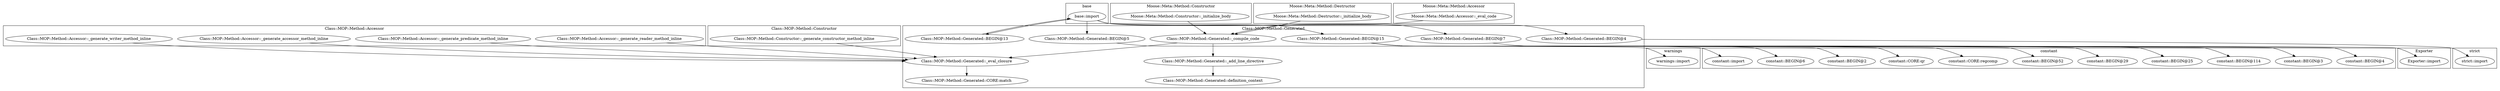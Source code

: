 digraph {
graph [overlap=false]
subgraph cluster_Class_MOP_Method_Accessor {
	label="Class::MOP::Method::Accessor";
	"Class::MOP::Method::Accessor::_generate_accessor_method_inline";
	"Class::MOP::Method::Accessor::_generate_writer_method_inline";
	"Class::MOP::Method::Accessor::_generate_reader_method_inline";
	"Class::MOP::Method::Accessor::_generate_predicate_method_inline";
}
subgraph cluster_warnings {
	label="warnings";
	"warnings::import";
}
subgraph cluster_base {
	label="base";
	"base::import";
}
subgraph cluster_Class_MOP_Method_Generated {
	label="Class::MOP::Method::Generated";
	"Class::MOP::Method::Generated::_eval_closure";
	"Class::MOP::Method::Generated::BEGIN@5";
	"Class::MOP::Method::Generated::CORE:match";
	"Class::MOP::Method::Generated::definition_context";
	"Class::MOP::Method::Generated::_compile_code";
	"Class::MOP::Method::Generated::BEGIN@15";
	"Class::MOP::Method::Generated::BEGIN@7";
	"Class::MOP::Method::Generated::BEGIN@13";
	"Class::MOP::Method::Generated::_add_line_directive";
	"Class::MOP::Method::Generated::BEGIN@4";
}
subgraph cluster_strict {
	label="strict";
	"strict::import";
}
subgraph cluster_Class_MOP_Method_Constructor {
	label="Class::MOP::Method::Constructor";
	"Class::MOP::Method::Constructor::_generate_constructor_method_inline";
}
subgraph cluster_constant {
	label="constant";
	"constant::import";
	"constant::BEGIN@4";
	"constant::BEGIN@3";
	"constant::BEGIN@114";
	"constant::BEGIN@25";
	"constant::BEGIN@29";
	"constant::BEGIN@52";
	"constant::CORE:regcomp";
	"constant::CORE:qr";
	"constant::BEGIN@2";
	"constant::BEGIN@6";
}
subgraph cluster_Exporter {
	label="Exporter";
	"Exporter::import";
}
subgraph cluster_Moose_Meta_Method_Constructor {
	label="Moose::Meta::Method::Constructor";
	"Moose::Meta::Method::Constructor::_initialize_body";
}
subgraph cluster_Moose_Meta_Method_Destructor {
	label="Moose::Meta::Method::Destructor";
	"Moose::Meta::Method::Destructor::_initialize_body";
}
subgraph cluster_Moose_Meta_Method_Accessor {
	label="Moose::Meta::Method::Accessor";
	"Moose::Meta::Method::Accessor::_eval_code";
}
"Class::MOP::Method::Generated::BEGIN@7" -> "Exporter::import";
"Class::MOP::Method::Generated::BEGIN@15" -> "constant::BEGIN@25";
"Class::MOP::Method::Generated::BEGIN@15" -> "constant::BEGIN@114";
"base::import" -> "Class::MOP::Method::Generated::BEGIN@4";
"Class::MOP::Method::Generated::BEGIN@15" -> "constant::BEGIN@29";
"base::import" -> "Class::MOP::Method::Generated::BEGIN@15";
"Class::MOP::Method::Generated::BEGIN@15" -> "constant::BEGIN@4";
"Class::MOP::Method::Generated::BEGIN@15" -> "constant::import";
"Class::MOP::Method::Generated::BEGIN@13" -> "base::import";
"Class::MOP::Method::Generated::_eval_closure" -> "Class::MOP::Method::Generated::CORE:match";
"Class::MOP::Method::Generated::BEGIN@5" -> "warnings::import";
"base::import" -> "Class::MOP::Method::Generated::BEGIN@7";
"Class::MOP::Method::Generated::BEGIN@15" -> "constant::BEGIN@3";
"Class::MOP::Method::Generated::_add_line_directive" -> "Class::MOP::Method::Generated::definition_context";
"Class::MOP::Method::Generated::BEGIN@4" -> "strict::import";
"Class::MOP::Method::Generated::BEGIN@15" -> "constant::CORE:regcomp";
"Class::MOP::Method::Generated::BEGIN@15" -> "constant::BEGIN@52";
"base::import" -> "Class::MOP::Method::Generated::BEGIN@5";
"base::import" -> "Class::MOP::Method::Generated::BEGIN@13";
"Class::MOP::Method::Generated::BEGIN@15" -> "constant::BEGIN@2";
"Class::MOP::Method::Generated::BEGIN@15" -> "constant::BEGIN@6";
"Class::MOP::Method::Constructor::_generate_constructor_method_inline" -> "Class::MOP::Method::Generated::_eval_closure";
"Class::MOP::Method::Accessor::_generate_accessor_method_inline" -> "Class::MOP::Method::Generated::_eval_closure";
"Class::MOP::Method::Accessor::_generate_writer_method_inline" -> "Class::MOP::Method::Generated::_eval_closure";
"Class::MOP::Method::Generated::_compile_code" -> "Class::MOP::Method::Generated::_eval_closure";
"Class::MOP::Method::Accessor::_generate_reader_method_inline" -> "Class::MOP::Method::Generated::_eval_closure";
"Class::MOP::Method::Accessor::_generate_predicate_method_inline" -> "Class::MOP::Method::Generated::_eval_closure";
"Class::MOP::Method::Generated::_compile_code" -> "Class::MOP::Method::Generated::_add_line_directive";
"Moose::Meta::Method::Constructor::_initialize_body" -> "Class::MOP::Method::Generated::_compile_code";
"Moose::Meta::Method::Destructor::_initialize_body" -> "Class::MOP::Method::Generated::_compile_code";
"Moose::Meta::Method::Accessor::_eval_code" -> "Class::MOP::Method::Generated::_compile_code";
"Class::MOP::Method::Generated::BEGIN@15" -> "constant::CORE:qr";
}
